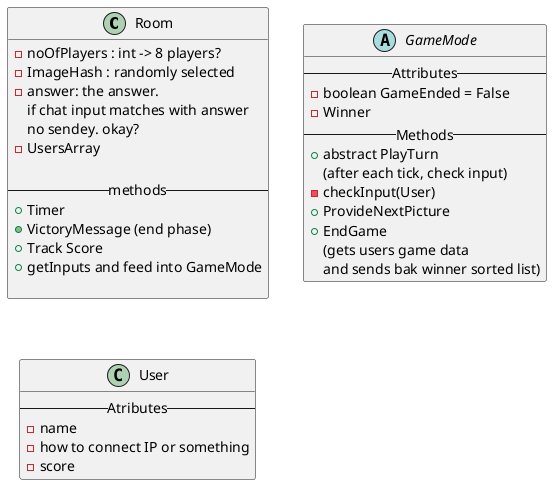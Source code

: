 @startuml
class Room{
    - noOfPlayers : int -> 8 players?
    - ImageHash : randomly selected
    - answer: the answer.
        if chat input matches with answer
        no sendey. okay?
    - UsersArray

    -- methods --
    + Timer
    + VictoryMessage (end phase)
    + Track Score
    + getInputs and feed into GameMode

}
abstract class GameMode {
    -- Attributes --
    - boolean GameEnded = False
    - Winner
    -- Methods --
    + abstract PlayTurn 
    (after each tick, check input)
    - checkInput(User)
    + ProvideNextPicture
    + EndGame 
    (gets users game data 
    and sends bak winner sorted list)
}
class User {
    -- Atributes --
    - name
    - how to connect IP or something
    - score
}
' note left of GameMode::PlayTurn
' Processing the input from user....
' endnote
' note left of GameMode::InputPhase
' Server takes Data Packet 
' Introduction of TickRate
' Stores it in Server queue
' endnote 
@enduml